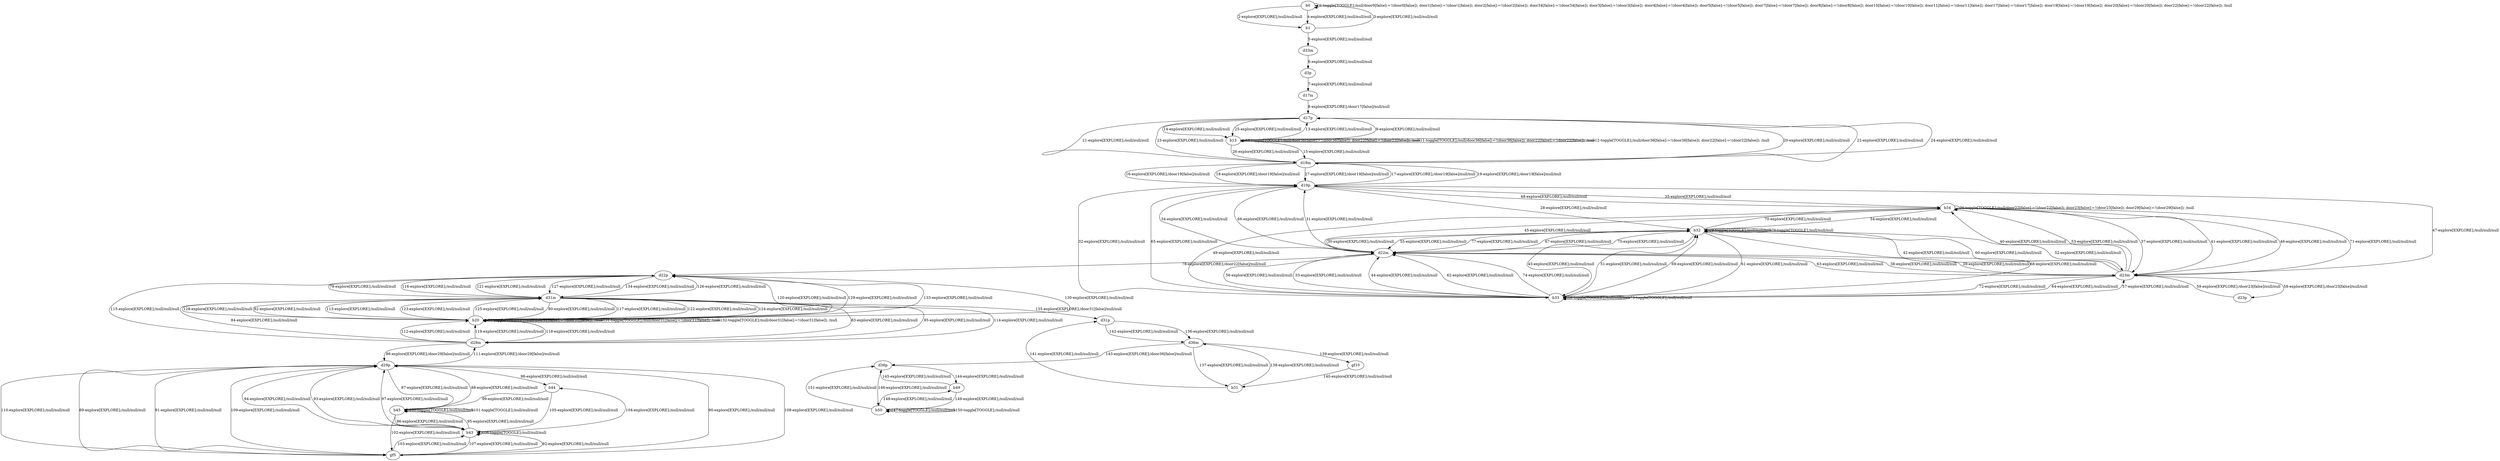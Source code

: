 # Total number of goals covered by this test: 1
# b50 --> d36p

digraph g {
"b0" -> "b0" [label = "1-toggle[TOGGLE];/null/door0[false]:=!(door0[false]); door1[false]:=!(door1[false]); door2[false]:=!(door2[false]); door34[false]:=!(door34[false]); door3[false]:=!(door3[false]); door4[false]:=!(door4[false]); door5[false]:=!(door5[false]); door7[false]:=!(door7[false]); door8[false]:=!(door8[false]); door10[false]:=!(door10[false]); door11[false]:=!(door11[false]); door17[false]:=!(door17[false]); door19[false]:=!(door19[false]); door20[false]:=!(door20[false]); door22[false]:=!(door22[false]); /null"];
"b0" -> "b1" [label = "2-explore[EXPLORE];/null/null/null"];
"b1" -> "b0" [label = "3-explore[EXPLORE];/null/null/null"];
"b0" -> "b1" [label = "4-explore[EXPLORE];/null/null/null"];
"b1" -> "d33m" [label = "5-explore[EXPLORE];/null/null/null"];
"d33m" -> "d3p" [label = "6-explore[EXPLORE];/null/null/null"];
"d3p" -> "d17m" [label = "7-explore[EXPLORE];/null/null/null"];
"d17m" -> "d17p" [label = "8-explore[EXPLORE];/door17[false]/null/null"];
"d17p" -> "b13" [label = "9-explore[EXPLORE];/null/null/null"];
"b13" -> "b13" [label = "10-toggle[TOGGLE];/null/door36[false]:=!(door36[false]); door22[false]:=!(door22[false]); /null"];
"b13" -> "b13" [label = "11-toggle[TOGGLE];/null/door36[false]:=!(door36[false]); door22[false]:=!(door22[false]); /null"];
"b13" -> "b13" [label = "12-toggle[TOGGLE];/null/door36[false]:=!(door36[false]); door22[false]:=!(door22[false]); /null"];
"b13" -> "d17p" [label = "13-explore[EXPLORE];/null/null/null"];
"d17p" -> "b13" [label = "14-explore[EXPLORE];/null/null/null"];
"b13" -> "d19m" [label = "15-explore[EXPLORE];/null/null/null"];
"d19m" -> "d19p" [label = "16-explore[EXPLORE];/door19[false]/null/null"];
"d19p" -> "d19m" [label = "17-explore[EXPLORE];/door19[false]/null/null"];
"d19m" -> "d19p" [label = "18-explore[EXPLORE];/door19[false]/null/null"];
"d19p" -> "d19m" [label = "19-explore[EXPLORE];/door19[false]/null/null"];
"d19m" -> "d17p" [label = "20-explore[EXPLORE];/null/null/null"];
"d17p" -> "d19m" [label = "21-explore[EXPLORE];/null/null/null"];
"d19m" -> "d17p" [label = "22-explore[EXPLORE];/null/null/null"];
"d17p" -> "d19m" [label = "23-explore[EXPLORE];/null/null/null"];
"d19m" -> "d17p" [label = "24-explore[EXPLORE];/null/null/null"];
"d17p" -> "b13" [label = "25-explore[EXPLORE];/null/null/null"];
"b13" -> "d19m" [label = "26-explore[EXPLORE];/null/null/null"];
"d19m" -> "d19p" [label = "27-explore[EXPLORE];/door19[false]/null/null"];
"d19p" -> "b32" [label = "28-explore[EXPLORE];/null/null/null"];
"b32" -> "b32" [label = "29-toggle[TOGGLE];/null/null/null"];
"b32" -> "d22m" [label = "30-explore[EXPLORE];/null/null/null"];
"d22m" -> "d19p" [label = "31-explore[EXPLORE];/null/null/null"];
"d19p" -> "b33" [label = "32-explore[EXPLORE];/null/null/null"];
"b33" -> "d22m" [label = "33-explore[EXPLORE];/null/null/null"];
"d22m" -> "d19p" [label = "34-explore[EXPLORE];/null/null/null"];
"d19p" -> "b34" [label = "35-explore[EXPLORE];/null/null/null"];
"b34" -> "b34" [label = "36-toggle[TOGGLE];/null/door22[false]:=!(door22[false]); door23[false]:=!(door23[false]); door29[false]:=!(door29[false]); /null"];
"b34" -> "d23m" [label = "37-explore[EXPLORE];/null/null/null"];
"d23m" -> "d22m" [label = "38-explore[EXPLORE];/null/null/null"];
"d22m" -> "d23m" [label = "39-explore[EXPLORE];/null/null/null"];
"d23m" -> "b34" [label = "40-explore[EXPLORE];/null/null/null"];
"b34" -> "d23m" [label = "41-explore[EXPLORE];/null/null/null"];
"d23m" -> "b32" [label = "42-explore[EXPLORE];/null/null/null"];
"b32" -> "b33" [label = "43-explore[EXPLORE];/null/null/null"];
"b33" -> "d22m" [label = "44-explore[EXPLORE];/null/null/null"];
"d22m" -> "b34" [label = "45-explore[EXPLORE];/null/null/null"];
"b34" -> "d23m" [label = "46-explore[EXPLORE];/null/null/null"];
"d23m" -> "d19p" [label = "47-explore[EXPLORE];/null/null/null"];
"d19p" -> "b34" [label = "48-explore[EXPLORE];/null/null/null"];
"b34" -> "b33" [label = "49-explore[EXPLORE];/null/null/null"];
"b33" -> "b33" [label = "50-toggle[TOGGLE];/null/null/null"];
"b33" -> "b32" [label = "51-explore[EXPLORE];/null/null/null"];
"b32" -> "d23m" [label = "52-explore[EXPLORE];/null/null/null"];
"d23m" -> "b34" [label = "53-explore[EXPLORE];/null/null/null"];
"b34" -> "b32" [label = "54-explore[EXPLORE];/null/null/null"];
"b32" -> "d22m" [label = "55-explore[EXPLORE];/null/null/null"];
"d22m" -> "b33" [label = "56-explore[EXPLORE];/null/null/null"];
"b33" -> "d23m" [label = "57-explore[EXPLORE];/null/null/null"];
"d23m" -> "d23p" [label = "58-explore[EXPLORE];/door23[false]/null/null"];
"d23p" -> "d23m" [label = "59-explore[EXPLORE];/door23[false]/null/null"];
"d23m" -> "b32" [label = "60-explore[EXPLORE];/null/null/null"];
"b32" -> "b33" [label = "61-explore[EXPLORE];/null/null/null"];
"b33" -> "d22m" [label = "62-explore[EXPLORE];/null/null/null"];
"d22m" -> "d23m" [label = "63-explore[EXPLORE];/null/null/null"];
"d23m" -> "b33" [label = "64-explore[EXPLORE];/null/null/null"];
"b33" -> "d19p" [label = "65-explore[EXPLORE];/null/null/null"];
"d19p" -> "d22m" [label = "66-explore[EXPLORE];/null/null/null"];
"d22m" -> "b32" [label = "67-explore[EXPLORE];/null/null/null"];
"b32" -> "b33" [label = "68-explore[EXPLORE];/null/null/null"];
"b33" -> "b32" [label = "69-explore[EXPLORE];/null/null/null"];
"b32" -> "b34" [label = "70-explore[EXPLORE];/null/null/null"];
"b34" -> "d23m" [label = "71-explore[EXPLORE];/null/null/null"];
"d23m" -> "b33" [label = "72-explore[EXPLORE];/null/null/null"];
"b33" -> "b33" [label = "73-toggle[TOGGLE];/null/null/null"];
"b33" -> "d22m" [label = "74-explore[EXPLORE];/null/null/null"];
"d22m" -> "b32" [label = "75-explore[EXPLORE];/null/null/null"];
"b32" -> "b32" [label = "76-toggle[TOGGLE];/null/null/null"];
"b32" -> "d22m" [label = "77-explore[EXPLORE];/null/null/null"];
"d22m" -> "d22p" [label = "78-explore[EXPLORE];/door22[false]/null/null"];
"d22p" -> "d31m" [label = "79-explore[EXPLORE];/null/null/null"];
"d31m" -> "b20" [label = "80-explore[EXPLORE];/null/null/null"];
"b20" -> "b20" [label = "81-toggle[TOGGLE];/null/door31[false]:=!(door31[false]); /null"];
"b20" -> "d31m" [label = "82-explore[EXPLORE];/null/null/null"];
"d31m" -> "d29m" [label = "83-explore[EXPLORE];/null/null/null"];
"d29m" -> "d31m" [label = "84-explore[EXPLORE];/null/null/null"];
"d31m" -> "d29m" [label = "85-explore[EXPLORE];/null/null/null"];
"d29m" -> "d29p" [label = "86-explore[EXPLORE];/door29[false]/null/null"];
"d29p" -> "b45" [label = "87-explore[EXPLORE];/null/null/null"];
"b45" -> "d29p" [label = "88-explore[EXPLORE];/null/null/null"];
"d29p" -> "gf5" [label = "89-explore[EXPLORE];/null/null/null"];
"gf5" -> "d29p" [label = "90-explore[EXPLORE];/null/null/null"];
"d29p" -> "gf5" [label = "91-explore[EXPLORE];/null/null/null"];
"gf5" -> "b43" [label = "92-explore[EXPLORE];/null/null/null"];
"b43" -> "d29p" [label = "93-explore[EXPLORE];/null/null/null"];
"d29p" -> "b43" [label = "94-explore[EXPLORE];/null/null/null"];
"b43" -> "b45" [label = "95-explore[EXPLORE];/null/null/null"];
"b45" -> "b43" [label = "96-explore[EXPLORE];/null/null/null"];
"b43" -> "d29p" [label = "97-explore[EXPLORE];/null/null/null"];
"d29p" -> "b44" [label = "98-explore[EXPLORE];/null/null/null"];
"b44" -> "b45" [label = "99-explore[EXPLORE];/null/null/null"];
"b45" -> "b45" [label = "100-toggle[TOGGLE];/null/null/null"];
"b45" -> "b45" [label = "101-toggle[TOGGLE];/null/null/null"];
"b45" -> "gf5" [label = "102-explore[EXPLORE];/null/null/null"];
"gf5" -> "b43" [label = "103-explore[EXPLORE];/null/null/null"];
"b43" -> "b44" [label = "104-explore[EXPLORE];/null/null/null"];
"b44" -> "b43" [label = "105-explore[EXPLORE];/null/null/null"];
"b43" -> "b43" [label = "106-toggle[TOGGLE];/null/null/null"];
"b43" -> "gf5" [label = "107-explore[EXPLORE];/null/null/null"];
"gf5" -> "d29p" [label = "108-explore[EXPLORE];/null/null/null"];
"d29p" -> "gf5" [label = "109-explore[EXPLORE];/null/null/null"];
"gf5" -> "d29p" [label = "110-explore[EXPLORE];/null/null/null"];
"d29p" -> "d29m" [label = "111-explore[EXPLORE];/door29[false]/null/null"];
"d29m" -> "b20" [label = "112-explore[EXPLORE];/null/null/null"];
"b20" -> "d31m" [label = "113-explore[EXPLORE];/null/null/null"];
"d31m" -> "d29m" [label = "114-explore[EXPLORE];/null/null/null"];
"d29m" -> "d22p" [label = "115-explore[EXPLORE];/null/null/null"];
"d22p" -> "d31m" [label = "116-explore[EXPLORE];/null/null/null"];
"d31m" -> "b20" [label = "117-explore[EXPLORE];/null/null/null"];
"b20" -> "d29m" [label = "118-explore[EXPLORE];/null/null/null"];
"d29m" -> "b20" [label = "119-explore[EXPLORE];/null/null/null"];
"b20" -> "d22p" [label = "120-explore[EXPLORE];/null/null/null"];
"d22p" -> "d31m" [label = "121-explore[EXPLORE];/null/null/null"];
"d31m" -> "b20" [label = "122-explore[EXPLORE];/null/null/null"];
"b20" -> "d31m" [label = "123-explore[EXPLORE];/null/null/null"];
"d31m" -> "b20" [label = "124-explore[EXPLORE];/null/null/null"];
"b20" -> "d31m" [label = "125-explore[EXPLORE];/null/null/null"];
"d31m" -> "d22p" [label = "126-explore[EXPLORE];/null/null/null"];
"d22p" -> "d31m" [label = "127-explore[EXPLORE];/null/null/null"];
"d31m" -> "b20" [label = "128-explore[EXPLORE];/null/null/null"];
"b20" -> "d22p" [label = "129-explore[EXPLORE];/null/null/null"];
"d22p" -> "b20" [label = "130-explore[EXPLORE];/null/null/null"];
"b20" -> "b20" [label = "131-toggle[TOGGLE];/null/door31[false]:=!(door31[false]); /null"];
"b20" -> "b20" [label = "132-toggle[TOGGLE];/null/door31[false]:=!(door31[false]); /null"];
"b20" -> "d22p" [label = "133-explore[EXPLORE];/null/null/null"];
"d22p" -> "d31m" [label = "134-explore[EXPLORE];/null/null/null"];
"d31m" -> "d31p" [label = "135-explore[EXPLORE];/door31[false]/null/null"];
"d31p" -> "d36m" [label = "136-explore[EXPLORE];/null/null/null"];
"d36m" -> "b31" [label = "137-explore[EXPLORE];/null/null/null"];
"b31" -> "d36m" [label = "138-explore[EXPLORE];/null/null/null"];
"d36m" -> "gf10" [label = "139-explore[EXPLORE];/null/null/null"];
"gf10" -> "b31" [label = "140-explore[EXPLORE];/null/null/null"];
"b31" -> "d31p" [label = "141-explore[EXPLORE];/null/null/null"];
"d31p" -> "d36m" [label = "142-explore[EXPLORE];/null/null/null"];
"d36m" -> "d36p" [label = "143-explore[EXPLORE];/door36[false]/null/null"];
"d36p" -> "b49" [label = "144-explore[EXPLORE];/null/null/null"];
"b49" -> "d36p" [label = "145-explore[EXPLORE];/null/null/null"];
"d36p" -> "b50" [label = "146-explore[EXPLORE];/null/null/null"];
"b50" -> "b50" [label = "147-toggle[TOGGLE];/null/null/null"];
"b50" -> "b49" [label = "148-explore[EXPLORE];/null/null/null"];
"b49" -> "b50" [label = "149-explore[EXPLORE];/null/null/null"];
"b50" -> "b50" [label = "150-toggle[TOGGLE];/null/null/null"];
"b50" -> "d36p" [label = "151-explore[EXPLORE];/null/null/null"];
}